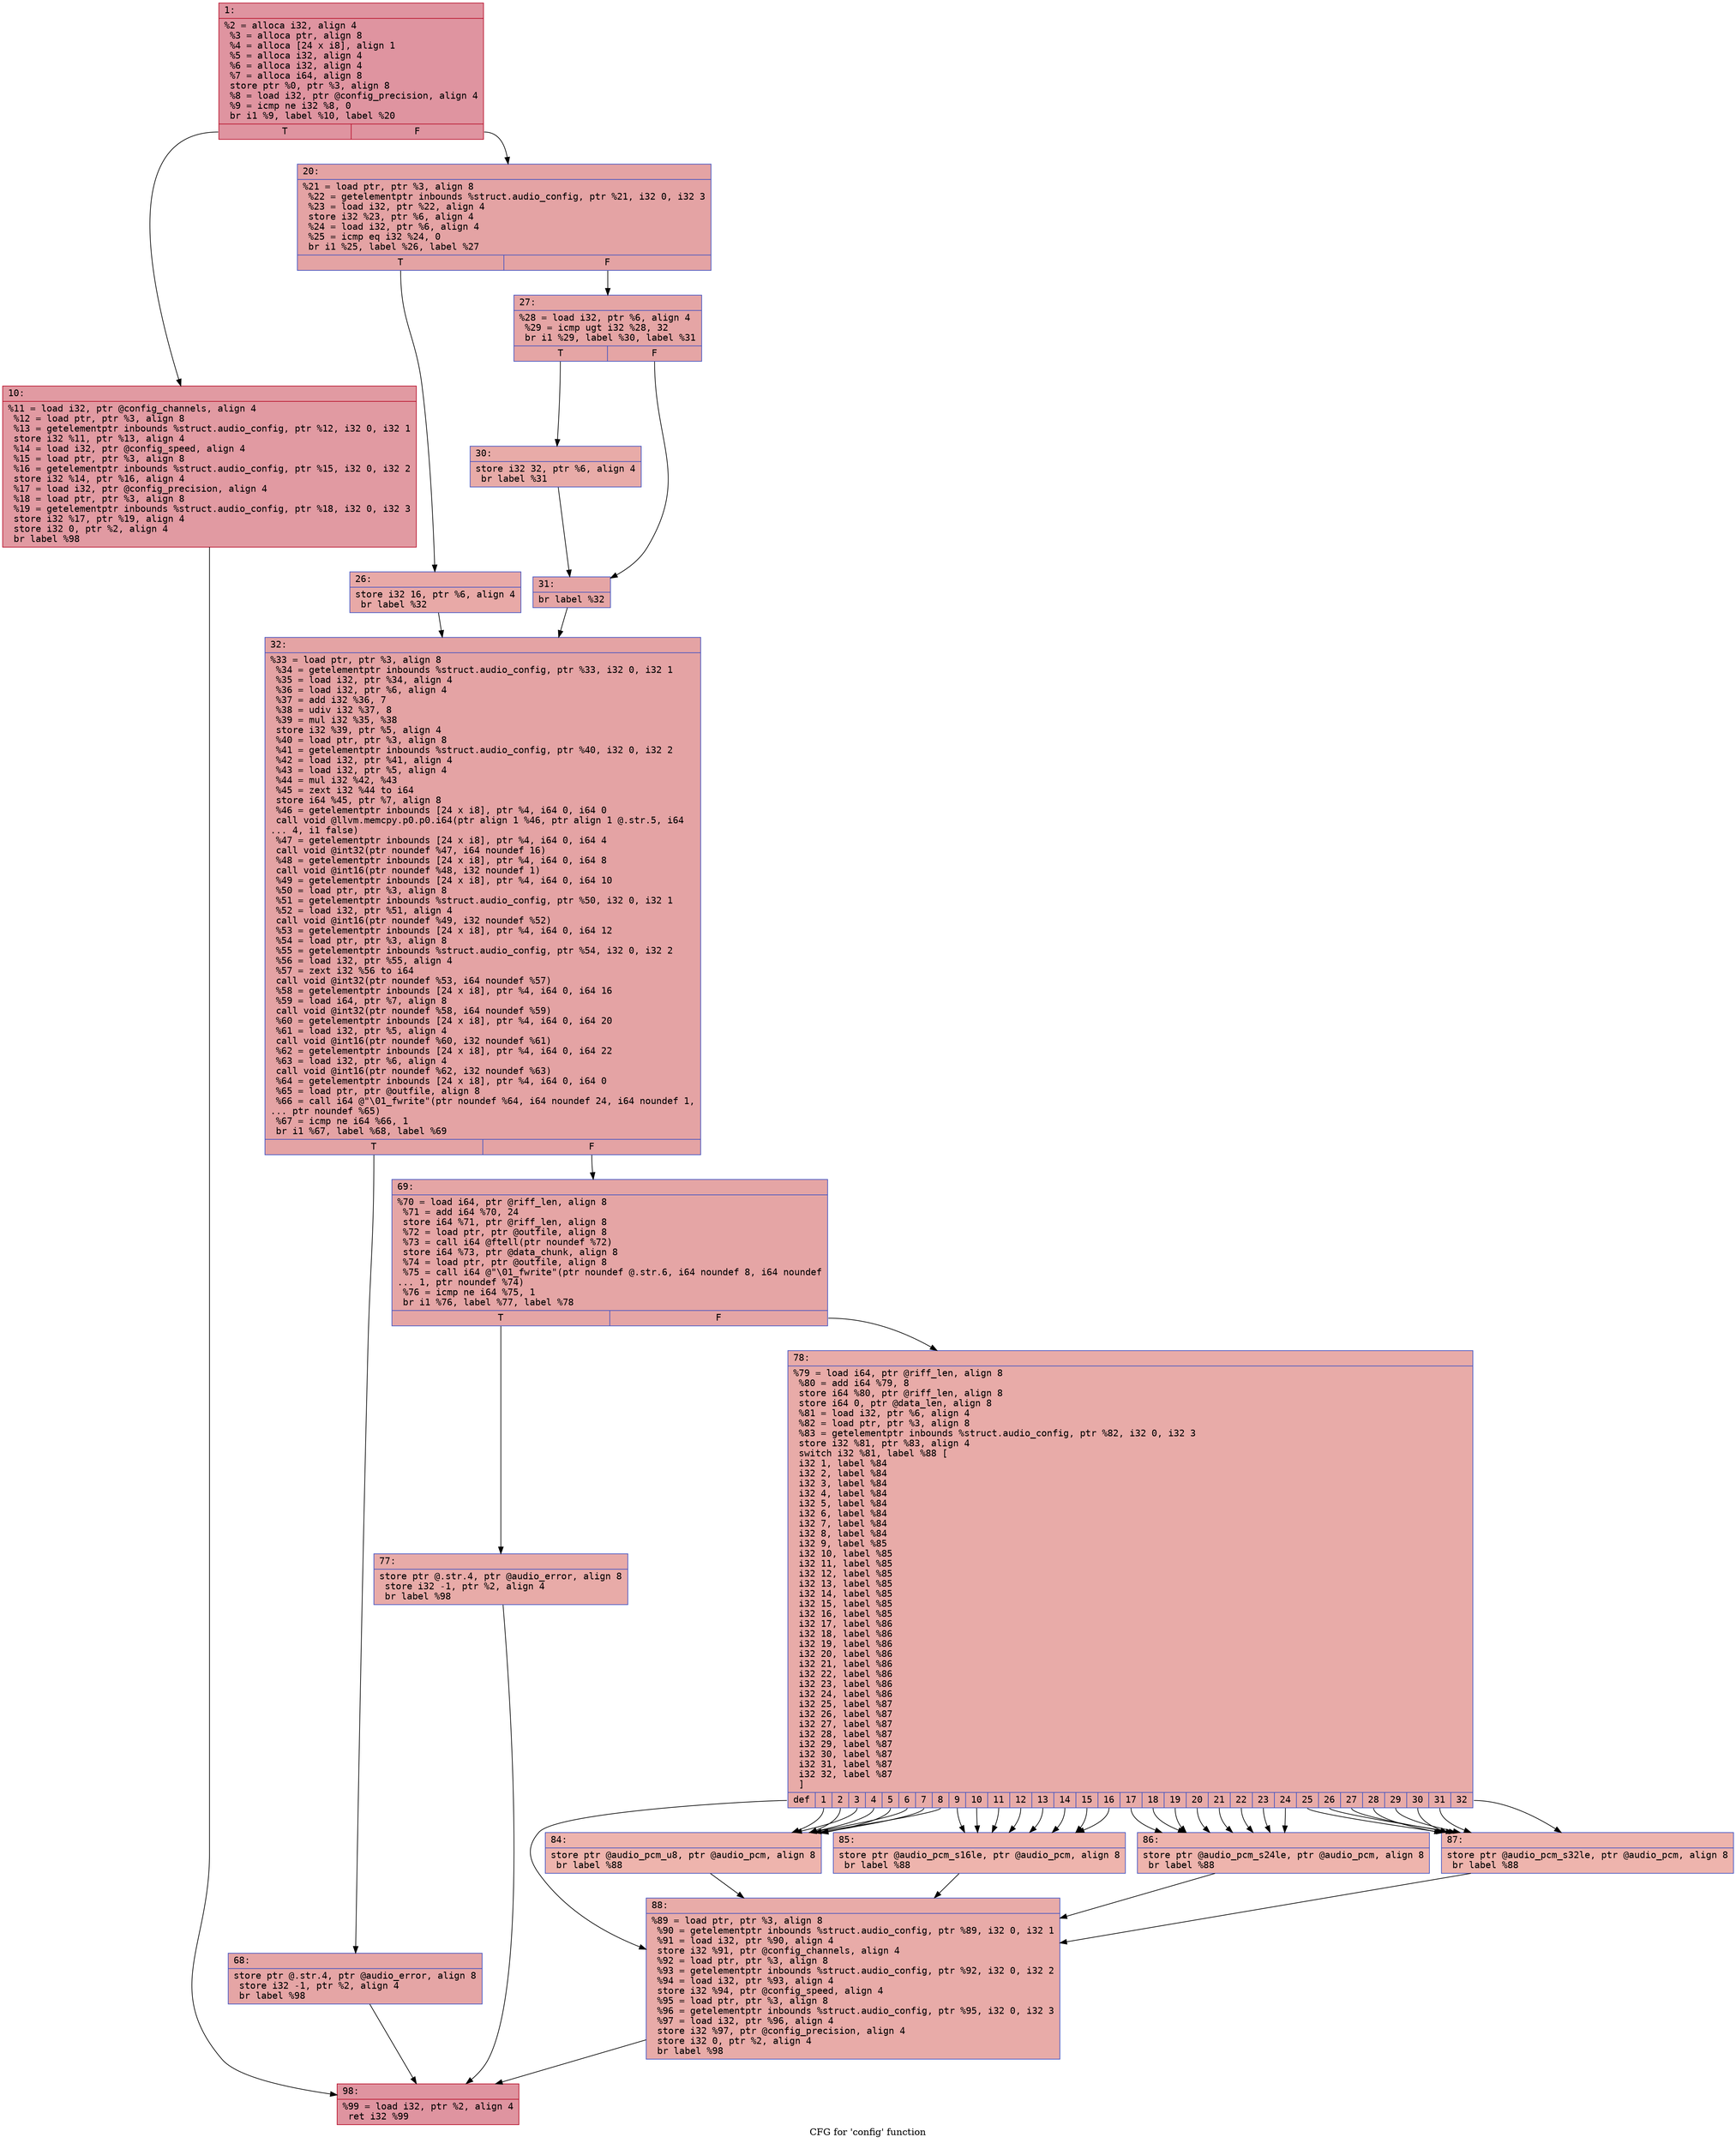 digraph "CFG for 'config' function" {
	label="CFG for 'config' function";

	Node0x600001190000 [shape=record,color="#b70d28ff", style=filled, fillcolor="#b70d2870" fontname="Courier",label="{1:\l|  %2 = alloca i32, align 4\l  %3 = alloca ptr, align 8\l  %4 = alloca [24 x i8], align 1\l  %5 = alloca i32, align 4\l  %6 = alloca i32, align 4\l  %7 = alloca i64, align 8\l  store ptr %0, ptr %3, align 8\l  %8 = load i32, ptr @config_precision, align 4\l  %9 = icmp ne i32 %8, 0\l  br i1 %9, label %10, label %20\l|{<s0>T|<s1>F}}"];
	Node0x600001190000:s0 -> Node0x600001190050[tooltip="1 -> 10\nProbability 62.50%" ];
	Node0x600001190000:s1 -> Node0x6000011900a0[tooltip="1 -> 20\nProbability 37.50%" ];
	Node0x600001190050 [shape=record,color="#b70d28ff", style=filled, fillcolor="#bb1b2c70" fontname="Courier",label="{10:\l|  %11 = load i32, ptr @config_channels, align 4\l  %12 = load ptr, ptr %3, align 8\l  %13 = getelementptr inbounds %struct.audio_config, ptr %12, i32 0, i32 1\l  store i32 %11, ptr %13, align 4\l  %14 = load i32, ptr @config_speed, align 4\l  %15 = load ptr, ptr %3, align 8\l  %16 = getelementptr inbounds %struct.audio_config, ptr %15, i32 0, i32 2\l  store i32 %14, ptr %16, align 4\l  %17 = load i32, ptr @config_precision, align 4\l  %18 = load ptr, ptr %3, align 8\l  %19 = getelementptr inbounds %struct.audio_config, ptr %18, i32 0, i32 3\l  store i32 %17, ptr %19, align 4\l  store i32 0, ptr %2, align 4\l  br label %98\l}"];
	Node0x600001190050 -> Node0x600001190550[tooltip="10 -> 98\nProbability 100.00%" ];
	Node0x6000011900a0 [shape=record,color="#3d50c3ff", style=filled, fillcolor="#c32e3170" fontname="Courier",label="{20:\l|  %21 = load ptr, ptr %3, align 8\l  %22 = getelementptr inbounds %struct.audio_config, ptr %21, i32 0, i32 3\l  %23 = load i32, ptr %22, align 4\l  store i32 %23, ptr %6, align 4\l  %24 = load i32, ptr %6, align 4\l  %25 = icmp eq i32 %24, 0\l  br i1 %25, label %26, label %27\l|{<s0>T|<s1>F}}"];
	Node0x6000011900a0:s0 -> Node0x6000011900f0[tooltip="20 -> 26\nProbability 37.50%" ];
	Node0x6000011900a0:s1 -> Node0x600001190140[tooltip="20 -> 27\nProbability 62.50%" ];
	Node0x6000011900f0 [shape=record,color="#3d50c3ff", style=filled, fillcolor="#ca3b3770" fontname="Courier",label="{26:\l|  store i32 16, ptr %6, align 4\l  br label %32\l}"];
	Node0x6000011900f0 -> Node0x600001190230[tooltip="26 -> 32\nProbability 100.00%" ];
	Node0x600001190140 [shape=record,color="#3d50c3ff", style=filled, fillcolor="#c5333470" fontname="Courier",label="{27:\l|  %28 = load i32, ptr %6, align 4\l  %29 = icmp ugt i32 %28, 32\l  br i1 %29, label %30, label %31\l|{<s0>T|<s1>F}}"];
	Node0x600001190140:s0 -> Node0x600001190190[tooltip="27 -> 30\nProbability 50.00%" ];
	Node0x600001190140:s1 -> Node0x6000011901e0[tooltip="27 -> 31\nProbability 50.00%" ];
	Node0x600001190190 [shape=record,color="#3d50c3ff", style=filled, fillcolor="#cc403a70" fontname="Courier",label="{30:\l|  store i32 32, ptr %6, align 4\l  br label %31\l}"];
	Node0x600001190190 -> Node0x6000011901e0[tooltip="30 -> 31\nProbability 100.00%" ];
	Node0x6000011901e0 [shape=record,color="#3d50c3ff", style=filled, fillcolor="#c5333470" fontname="Courier",label="{31:\l|  br label %32\l}"];
	Node0x6000011901e0 -> Node0x600001190230[tooltip="31 -> 32\nProbability 100.00%" ];
	Node0x600001190230 [shape=record,color="#3d50c3ff", style=filled, fillcolor="#c32e3170" fontname="Courier",label="{32:\l|  %33 = load ptr, ptr %3, align 8\l  %34 = getelementptr inbounds %struct.audio_config, ptr %33, i32 0, i32 1\l  %35 = load i32, ptr %34, align 4\l  %36 = load i32, ptr %6, align 4\l  %37 = add i32 %36, 7\l  %38 = udiv i32 %37, 8\l  %39 = mul i32 %35, %38\l  store i32 %39, ptr %5, align 4\l  %40 = load ptr, ptr %3, align 8\l  %41 = getelementptr inbounds %struct.audio_config, ptr %40, i32 0, i32 2\l  %42 = load i32, ptr %41, align 4\l  %43 = load i32, ptr %5, align 4\l  %44 = mul i32 %42, %43\l  %45 = zext i32 %44 to i64\l  store i64 %45, ptr %7, align 8\l  %46 = getelementptr inbounds [24 x i8], ptr %4, i64 0, i64 0\l  call void @llvm.memcpy.p0.p0.i64(ptr align 1 %46, ptr align 1 @.str.5, i64\l... 4, i1 false)\l  %47 = getelementptr inbounds [24 x i8], ptr %4, i64 0, i64 4\l  call void @int32(ptr noundef %47, i64 noundef 16)\l  %48 = getelementptr inbounds [24 x i8], ptr %4, i64 0, i64 8\l  call void @int16(ptr noundef %48, i32 noundef 1)\l  %49 = getelementptr inbounds [24 x i8], ptr %4, i64 0, i64 10\l  %50 = load ptr, ptr %3, align 8\l  %51 = getelementptr inbounds %struct.audio_config, ptr %50, i32 0, i32 1\l  %52 = load i32, ptr %51, align 4\l  call void @int16(ptr noundef %49, i32 noundef %52)\l  %53 = getelementptr inbounds [24 x i8], ptr %4, i64 0, i64 12\l  %54 = load ptr, ptr %3, align 8\l  %55 = getelementptr inbounds %struct.audio_config, ptr %54, i32 0, i32 2\l  %56 = load i32, ptr %55, align 4\l  %57 = zext i32 %56 to i64\l  call void @int32(ptr noundef %53, i64 noundef %57)\l  %58 = getelementptr inbounds [24 x i8], ptr %4, i64 0, i64 16\l  %59 = load i64, ptr %7, align 8\l  call void @int32(ptr noundef %58, i64 noundef %59)\l  %60 = getelementptr inbounds [24 x i8], ptr %4, i64 0, i64 20\l  %61 = load i32, ptr %5, align 4\l  call void @int16(ptr noundef %60, i32 noundef %61)\l  %62 = getelementptr inbounds [24 x i8], ptr %4, i64 0, i64 22\l  %63 = load i32, ptr %6, align 4\l  call void @int16(ptr noundef %62, i32 noundef %63)\l  %64 = getelementptr inbounds [24 x i8], ptr %4, i64 0, i64 0\l  %65 = load ptr, ptr @outfile, align 8\l  %66 = call i64 @\"\\01_fwrite\"(ptr noundef %64, i64 noundef 24, i64 noundef 1,\l... ptr noundef %65)\l  %67 = icmp ne i64 %66, 1\l  br i1 %67, label %68, label %69\l|{<s0>T|<s1>F}}"];
	Node0x600001190230:s0 -> Node0x600001190280[tooltip="32 -> 68\nProbability 50.00%" ];
	Node0x600001190230:s1 -> Node0x6000011902d0[tooltip="32 -> 69\nProbability 50.00%" ];
	Node0x600001190280 [shape=record,color="#3d50c3ff", style=filled, fillcolor="#c5333470" fontname="Courier",label="{68:\l|  store ptr @.str.4, ptr @audio_error, align 8\l  store i32 -1, ptr %2, align 4\l  br label %98\l}"];
	Node0x600001190280 -> Node0x600001190550[tooltip="68 -> 98\nProbability 100.00%" ];
	Node0x6000011902d0 [shape=record,color="#3d50c3ff", style=filled, fillcolor="#c5333470" fontname="Courier",label="{69:\l|  %70 = load i64, ptr @riff_len, align 8\l  %71 = add i64 %70, 24\l  store i64 %71, ptr @riff_len, align 8\l  %72 = load ptr, ptr @outfile, align 8\l  %73 = call i64 @ftell(ptr noundef %72)\l  store i64 %73, ptr @data_chunk, align 8\l  %74 = load ptr, ptr @outfile, align 8\l  %75 = call i64 @\"\\01_fwrite\"(ptr noundef @.str.6, i64 noundef 8, i64 noundef\l... 1, ptr noundef %74)\l  %76 = icmp ne i64 %75, 1\l  br i1 %76, label %77, label %78\l|{<s0>T|<s1>F}}"];
	Node0x6000011902d0:s0 -> Node0x600001190320[tooltip="69 -> 77\nProbability 50.00%" ];
	Node0x6000011902d0:s1 -> Node0x600001190370[tooltip="69 -> 78\nProbability 50.00%" ];
	Node0x600001190320 [shape=record,color="#3d50c3ff", style=filled, fillcolor="#cc403a70" fontname="Courier",label="{77:\l|  store ptr @.str.4, ptr @audio_error, align 8\l  store i32 -1, ptr %2, align 4\l  br label %98\l}"];
	Node0x600001190320 -> Node0x600001190550[tooltip="77 -> 98\nProbability 100.00%" ];
	Node0x600001190370 [shape=record,color="#3d50c3ff", style=filled, fillcolor="#cc403a70" fontname="Courier",label="{78:\l|  %79 = load i64, ptr @riff_len, align 8\l  %80 = add i64 %79, 8\l  store i64 %80, ptr @riff_len, align 8\l  store i64 0, ptr @data_len, align 8\l  %81 = load i32, ptr %6, align 4\l  %82 = load ptr, ptr %3, align 8\l  %83 = getelementptr inbounds %struct.audio_config, ptr %82, i32 0, i32 3\l  store i32 %81, ptr %83, align 4\l  switch i32 %81, label %88 [\l    i32 1, label %84\l    i32 2, label %84\l    i32 3, label %84\l    i32 4, label %84\l    i32 5, label %84\l    i32 6, label %84\l    i32 7, label %84\l    i32 8, label %84\l    i32 9, label %85\l    i32 10, label %85\l    i32 11, label %85\l    i32 12, label %85\l    i32 13, label %85\l    i32 14, label %85\l    i32 15, label %85\l    i32 16, label %85\l    i32 17, label %86\l    i32 18, label %86\l    i32 19, label %86\l    i32 20, label %86\l    i32 21, label %86\l    i32 22, label %86\l    i32 23, label %86\l    i32 24, label %86\l    i32 25, label %87\l    i32 26, label %87\l    i32 27, label %87\l    i32 28, label %87\l    i32 29, label %87\l    i32 30, label %87\l    i32 31, label %87\l    i32 32, label %87\l  ]\l|{<s0>def|<s1>1|<s2>2|<s3>3|<s4>4|<s5>5|<s6>6|<s7>7|<s8>8|<s9>9|<s10>10|<s11>11|<s12>12|<s13>13|<s14>14|<s15>15|<s16>16|<s17>17|<s18>18|<s19>19|<s20>20|<s21>21|<s22>22|<s23>23|<s24>24|<s25>25|<s26>26|<s27>27|<s28>28|<s29>29|<s30>30|<s31>31|<s32>32}}"];
	Node0x600001190370:s0 -> Node0x600001190500[tooltip="78 -> 88\nProbability 3.03%" ];
	Node0x600001190370:s1 -> Node0x6000011903c0[tooltip="78 -> 84\nProbability 24.24%" ];
	Node0x600001190370:s2 -> Node0x6000011903c0[tooltip="78 -> 84\nProbability 24.24%" ];
	Node0x600001190370:s3 -> Node0x6000011903c0[tooltip="78 -> 84\nProbability 24.24%" ];
	Node0x600001190370:s4 -> Node0x6000011903c0[tooltip="78 -> 84\nProbability 24.24%" ];
	Node0x600001190370:s5 -> Node0x6000011903c0[tooltip="78 -> 84\nProbability 24.24%" ];
	Node0x600001190370:s6 -> Node0x6000011903c0[tooltip="78 -> 84\nProbability 24.24%" ];
	Node0x600001190370:s7 -> Node0x6000011903c0[tooltip="78 -> 84\nProbability 24.24%" ];
	Node0x600001190370:s8 -> Node0x6000011903c0[tooltip="78 -> 84\nProbability 24.24%" ];
	Node0x600001190370:s9 -> Node0x600001190410[tooltip="78 -> 85\nProbability 24.24%" ];
	Node0x600001190370:s10 -> Node0x600001190410[tooltip="78 -> 85\nProbability 24.24%" ];
	Node0x600001190370:s11 -> Node0x600001190410[tooltip="78 -> 85\nProbability 24.24%" ];
	Node0x600001190370:s12 -> Node0x600001190410[tooltip="78 -> 85\nProbability 24.24%" ];
	Node0x600001190370:s13 -> Node0x600001190410[tooltip="78 -> 85\nProbability 24.24%" ];
	Node0x600001190370:s14 -> Node0x600001190410[tooltip="78 -> 85\nProbability 24.24%" ];
	Node0x600001190370:s15 -> Node0x600001190410[tooltip="78 -> 85\nProbability 24.24%" ];
	Node0x600001190370:s16 -> Node0x600001190410[tooltip="78 -> 85\nProbability 24.24%" ];
	Node0x600001190370:s17 -> Node0x600001190460[tooltip="78 -> 86\nProbability 24.24%" ];
	Node0x600001190370:s18 -> Node0x600001190460[tooltip="78 -> 86\nProbability 24.24%" ];
	Node0x600001190370:s19 -> Node0x600001190460[tooltip="78 -> 86\nProbability 24.24%" ];
	Node0x600001190370:s20 -> Node0x600001190460[tooltip="78 -> 86\nProbability 24.24%" ];
	Node0x600001190370:s21 -> Node0x600001190460[tooltip="78 -> 86\nProbability 24.24%" ];
	Node0x600001190370:s22 -> Node0x600001190460[tooltip="78 -> 86\nProbability 24.24%" ];
	Node0x600001190370:s23 -> Node0x600001190460[tooltip="78 -> 86\nProbability 24.24%" ];
	Node0x600001190370:s24 -> Node0x600001190460[tooltip="78 -> 86\nProbability 24.24%" ];
	Node0x600001190370:s25 -> Node0x6000011904b0[tooltip="78 -> 87\nProbability 24.24%" ];
	Node0x600001190370:s26 -> Node0x6000011904b0[tooltip="78 -> 87\nProbability 24.24%" ];
	Node0x600001190370:s27 -> Node0x6000011904b0[tooltip="78 -> 87\nProbability 24.24%" ];
	Node0x600001190370:s28 -> Node0x6000011904b0[tooltip="78 -> 87\nProbability 24.24%" ];
	Node0x600001190370:s29 -> Node0x6000011904b0[tooltip="78 -> 87\nProbability 24.24%" ];
	Node0x600001190370:s30 -> Node0x6000011904b0[tooltip="78 -> 87\nProbability 24.24%" ];
	Node0x600001190370:s31 -> Node0x6000011904b0[tooltip="78 -> 87\nProbability 24.24%" ];
	Node0x600001190370:s32 -> Node0x6000011904b0[tooltip="78 -> 87\nProbability 24.24%" ];
	Node0x6000011903c0 [shape=record,color="#3d50c3ff", style=filled, fillcolor="#d8564670" fontname="Courier",label="{84:\l|  store ptr @audio_pcm_u8, ptr @audio_pcm, align 8\l  br label %88\l}"];
	Node0x6000011903c0 -> Node0x600001190500[tooltip="84 -> 88\nProbability 100.00%" ];
	Node0x600001190410 [shape=record,color="#3d50c3ff", style=filled, fillcolor="#d8564670" fontname="Courier",label="{85:\l|  store ptr @audio_pcm_s16le, ptr @audio_pcm, align 8\l  br label %88\l}"];
	Node0x600001190410 -> Node0x600001190500[tooltip="85 -> 88\nProbability 100.00%" ];
	Node0x600001190460 [shape=record,color="#3d50c3ff", style=filled, fillcolor="#d8564670" fontname="Courier",label="{86:\l|  store ptr @audio_pcm_s24le, ptr @audio_pcm, align 8\l  br label %88\l}"];
	Node0x600001190460 -> Node0x600001190500[tooltip="86 -> 88\nProbability 100.00%" ];
	Node0x6000011904b0 [shape=record,color="#3d50c3ff", style=filled, fillcolor="#d8564670" fontname="Courier",label="{87:\l|  store ptr @audio_pcm_s32le, ptr @audio_pcm, align 8\l  br label %88\l}"];
	Node0x6000011904b0 -> Node0x600001190500[tooltip="87 -> 88\nProbability 100.00%" ];
	Node0x600001190500 [shape=record,color="#3d50c3ff", style=filled, fillcolor="#cc403a70" fontname="Courier",label="{88:\l|  %89 = load ptr, ptr %3, align 8\l  %90 = getelementptr inbounds %struct.audio_config, ptr %89, i32 0, i32 1\l  %91 = load i32, ptr %90, align 4\l  store i32 %91, ptr @config_channels, align 4\l  %92 = load ptr, ptr %3, align 8\l  %93 = getelementptr inbounds %struct.audio_config, ptr %92, i32 0, i32 2\l  %94 = load i32, ptr %93, align 4\l  store i32 %94, ptr @config_speed, align 4\l  %95 = load ptr, ptr %3, align 8\l  %96 = getelementptr inbounds %struct.audio_config, ptr %95, i32 0, i32 3\l  %97 = load i32, ptr %96, align 4\l  store i32 %97, ptr @config_precision, align 4\l  store i32 0, ptr %2, align 4\l  br label %98\l}"];
	Node0x600001190500 -> Node0x600001190550[tooltip="88 -> 98\nProbability 100.00%" ];
	Node0x600001190550 [shape=record,color="#b70d28ff", style=filled, fillcolor="#b70d2870" fontname="Courier",label="{98:\l|  %99 = load i32, ptr %2, align 4\l  ret i32 %99\l}"];
}

